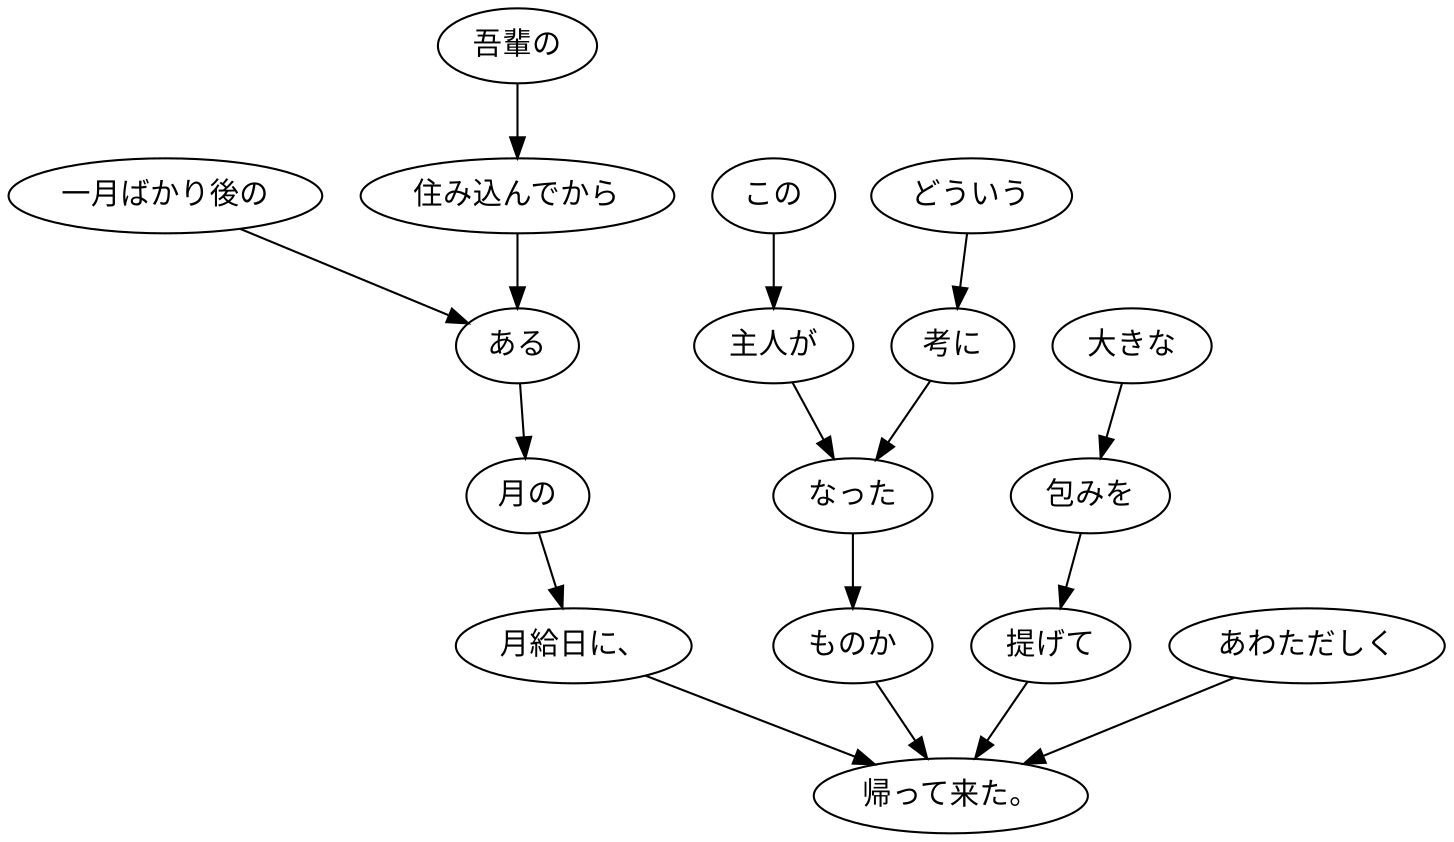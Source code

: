 digraph graph126 {
	node0 [label="この"];
	node1 [label="主人が"];
	node2 [label="どういう"];
	node3 [label="考に"];
	node4 [label="なった"];
	node5 [label="ものか"];
	node6 [label="吾輩の"];
	node7 [label="住み込んでから"];
	node8 [label="一月ばかり後の"];
	node9 [label="ある"];
	node10 [label="月の"];
	node11 [label="月給日に、"];
	node12 [label="大きな"];
	node13 [label="包みを"];
	node14 [label="提げて"];
	node15 [label="あわただしく"];
	node16 [label="帰って来た。"];
	node0 -> node1;
	node1 -> node4;
	node2 -> node3;
	node3 -> node4;
	node4 -> node5;
	node5 -> node16;
	node6 -> node7;
	node7 -> node9;
	node8 -> node9;
	node9 -> node10;
	node10 -> node11;
	node11 -> node16;
	node12 -> node13;
	node13 -> node14;
	node14 -> node16;
	node15 -> node16;
}
